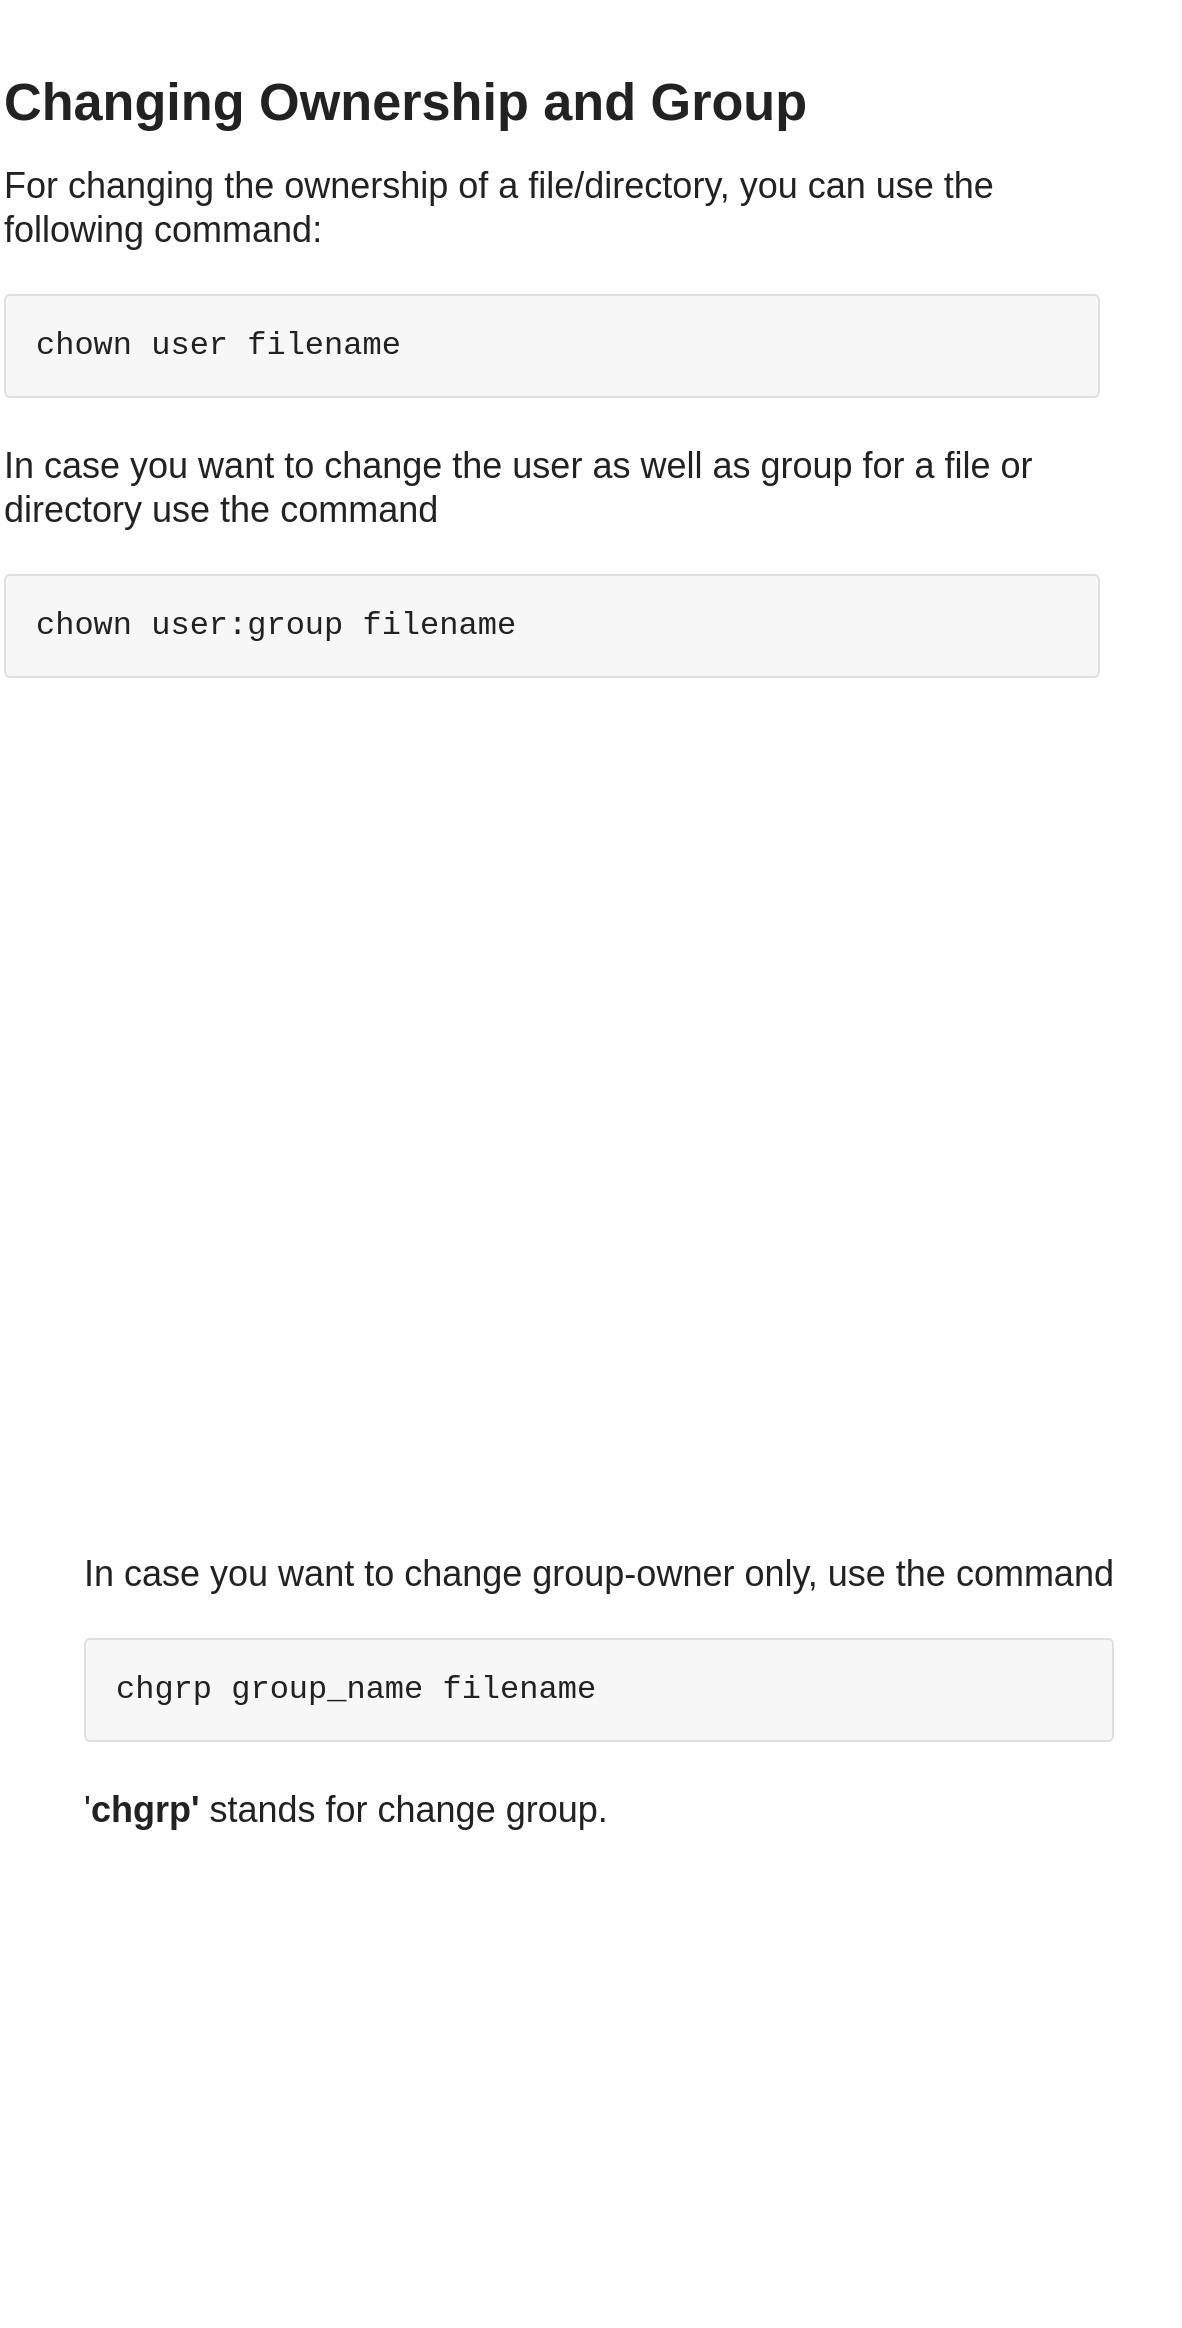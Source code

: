 <mxfile version="14.9.6" type="github">
  <diagram id="QBia1MGx6juQdR3fmkDq" name="Page-1">
    <mxGraphModel dx="1209" dy="562" grid="1" gridSize="10" guides="1" tooltips="1" connect="1" arrows="1" fold="1" page="1" pageScale="1" pageWidth="850" pageHeight="1100" math="0" shadow="0">
      <root>
        <mxCell id="0" />
        <mxCell id="1" parent="0" />
        <mxCell id="t7pYGwR6TO1rcqiv9-Wj-1" value="&lt;h2 id=&quot;6&quot; style=&quot;box-sizing: inherit; margin: 1.5rem 0px 0.75rem; font-size: 26.1px; font-family: &amp;quot;source sans pro&amp;quot;, arial, sans-serif; font-weight: bold; line-height: 1.55em; color: rgb(34, 34, 34); font-style: normal; letter-spacing: normal; text-indent: 0px; text-transform: none; word-spacing: 0px; background-color: rgb(255, 255, 255);&quot;&gt;Changing Ownership and Group&lt;/h2&gt;&lt;p style=&quot;box-sizing: inherit; margin: 0px 0px 1.3rem; color: rgb(34, 34, 34); font-family: &amp;quot;source sans pro&amp;quot;, arial, sans-serif; font-size: 18px; font-style: normal; font-weight: 400; letter-spacing: normal; text-indent: 0px; text-transform: none; word-spacing: 0px; background-color: rgb(255, 255, 255);&quot;&gt;For changing the ownership of a file/directory, you can use the following command:&lt;/p&gt;&lt;p style=&quot;box-sizing: inherit; margin: 0px 0px 1.3rem; color: rgb(34, 34, 34); font-family: &amp;quot;source sans pro&amp;quot;, arial, sans-serif; font-size: 18px; font-style: normal; font-weight: 400; letter-spacing: normal; text-indent: 0px; text-transform: none; word-spacing: 0px; background-color: rgb(255, 255, 255);&quot;&gt;&lt;/p&gt;&lt;pre style=&quot;box-sizing: inherit; overflow: auto; margin: 0px 0px 1.5rem; padding: 0.938rem; font-size: 1rem; font-family: monaco, menlo, consolas, &amp;quot;courier new&amp;quot;, monospace; background: rgb(247, 247, 247); border: 1px solid rgba(0, 0, 0, 0.1); border-radius: 0.188rem; line-height: 20px; display: block; word-break: break-all; overflow-wrap: break-word; color: rgb(34, 34, 34); font-style: normal; font-weight: 400; letter-spacing: normal; text-indent: 0px; text-transform: none; word-spacing: 0px;&quot;&gt;chown user filename&lt;/pre&gt;&lt;p style=&quot;box-sizing: inherit; margin: 0px 0px 1.3rem; color: rgb(34, 34, 34); font-family: &amp;quot;source sans pro&amp;quot;, arial, sans-serif; font-size: 18px; font-style: normal; font-weight: 400; letter-spacing: normal; text-indent: 0px; text-transform: none; word-spacing: 0px; background-color: rgb(255, 255, 255);&quot;&gt;In case you want to change the user as well as group for a file or directory use the command&lt;/p&gt;&lt;p style=&quot;box-sizing: inherit; margin: 0px 0px 1.3rem; color: rgb(34, 34, 34); font-family: &amp;quot;source sans pro&amp;quot;, arial, sans-serif; font-size: 18px; font-style: normal; font-weight: 400; letter-spacing: normal; text-indent: 0px; text-transform: none; word-spacing: 0px; background-color: rgb(255, 255, 255);&quot;&gt;&lt;/p&gt;&lt;pre style=&quot;box-sizing: inherit; overflow: auto; margin: 0px 0px 1.5rem; padding: 0.938rem; font-size: 1rem; font-family: monaco, menlo, consolas, &amp;quot;courier new&amp;quot;, monospace; background: rgb(247, 247, 247); border: 1px solid rgba(0, 0, 0, 0.1); border-radius: 0.188rem; line-height: 20px; display: block; word-break: break-all; overflow-wrap: break-word; color: rgb(34, 34, 34); font-style: normal; font-weight: 400; letter-spacing: normal; text-indent: 0px; text-transform: none; word-spacing: 0px;&quot;&gt;chown user:group filename&lt;/pre&gt;" style="text;whiteSpace=wrap;html=1;" vertex="1" parent="1">
          <mxGeometry x="40" y="40" width="550" height="340" as="geometry" />
        </mxCell>
        <mxCell id="t7pYGwR6TO1rcqiv9-Wj-2" value="" style="shape=image;verticalLabelPosition=bottom;labelBackgroundColor=#ffffff;verticalAlign=top;aspect=fixed;imageAspect=0;image=https://cdn.guru99.com/images/chown_comm(1).png;" vertex="1" parent="1">
          <mxGeometry x="55" y="430" width="520" height="356" as="geometry" />
        </mxCell>
        <mxCell id="t7pYGwR6TO1rcqiv9-Wj-3" value="" style="shape=image;verticalLabelPosition=bottom;labelBackgroundColor=#ffffff;verticalAlign=top;aspect=fixed;imageAspect=0;image=https://cdn.guru99.com/images/chgrp.png;" vertex="1" parent="1">
          <mxGeometry x="55" y="990" width="520" height="213" as="geometry" />
        </mxCell>
        <mxCell id="t7pYGwR6TO1rcqiv9-Wj-4" value="&lt;p style=&quot;box-sizing: inherit; margin: 0px 0px 1.3rem; color: rgb(34, 34, 34); font-family: &amp;quot;source sans pro&amp;quot;, arial, sans-serif; font-size: 18px; font-style: normal; font-weight: 400; letter-spacing: normal; text-indent: 0px; text-transform: none; word-spacing: 0px; background-color: rgb(255, 255, 255);&quot;&gt;In case you want to change group-owner only, use the command&lt;/p&gt;&lt;p style=&quot;box-sizing: inherit; margin: 0px 0px 1.3rem; color: rgb(34, 34, 34); font-family: &amp;quot;source sans pro&amp;quot;, arial, sans-serif; font-size: 18px; font-style: normal; font-weight: 400; letter-spacing: normal; text-indent: 0px; text-transform: none; word-spacing: 0px; background-color: rgb(255, 255, 255);&quot;&gt;&lt;/p&gt;&lt;pre style=&quot;box-sizing: inherit; overflow: auto; margin: 0px 0px 1.5rem; padding: 0.938rem; font-size: 1rem; font-family: monaco, menlo, consolas, &amp;quot;courier new&amp;quot;, monospace; background: rgb(247, 247, 247); border: 1px solid rgba(0, 0, 0, 0.1); border-radius: 0.188rem; line-height: 20px; display: block; word-break: break-all; overflow-wrap: break-word; color: rgb(34, 34, 34); font-style: normal; font-weight: 400; letter-spacing: normal; text-indent: 0px; text-transform: none; word-spacing: 0px;&quot;&gt;chgrp group_name filename&lt;/pre&gt;&lt;p style=&quot;box-sizing: inherit; margin: 0px 0px 1.3rem; color: rgb(34, 34, 34); font-family: &amp;quot;source sans pro&amp;quot;, arial, sans-serif; font-size: 18px; font-style: normal; font-weight: 400; letter-spacing: normal; text-indent: 0px; text-transform: none; word-spacing: 0px; background-color: rgb(255, 255, 255);&quot;&gt;&#39;&lt;strong style=&quot;box-sizing: inherit ; font-weight: bold&quot;&gt;chgrp&#39;&lt;/strong&gt;&lt;span&gt;&amp;nbsp;&lt;/span&gt;stands for change group.&lt;/p&gt;" style="text;whiteSpace=wrap;html=1;" vertex="1" parent="1">
          <mxGeometry x="80" y="810" width="550" height="160" as="geometry" />
        </mxCell>
      </root>
    </mxGraphModel>
  </diagram>
</mxfile>
